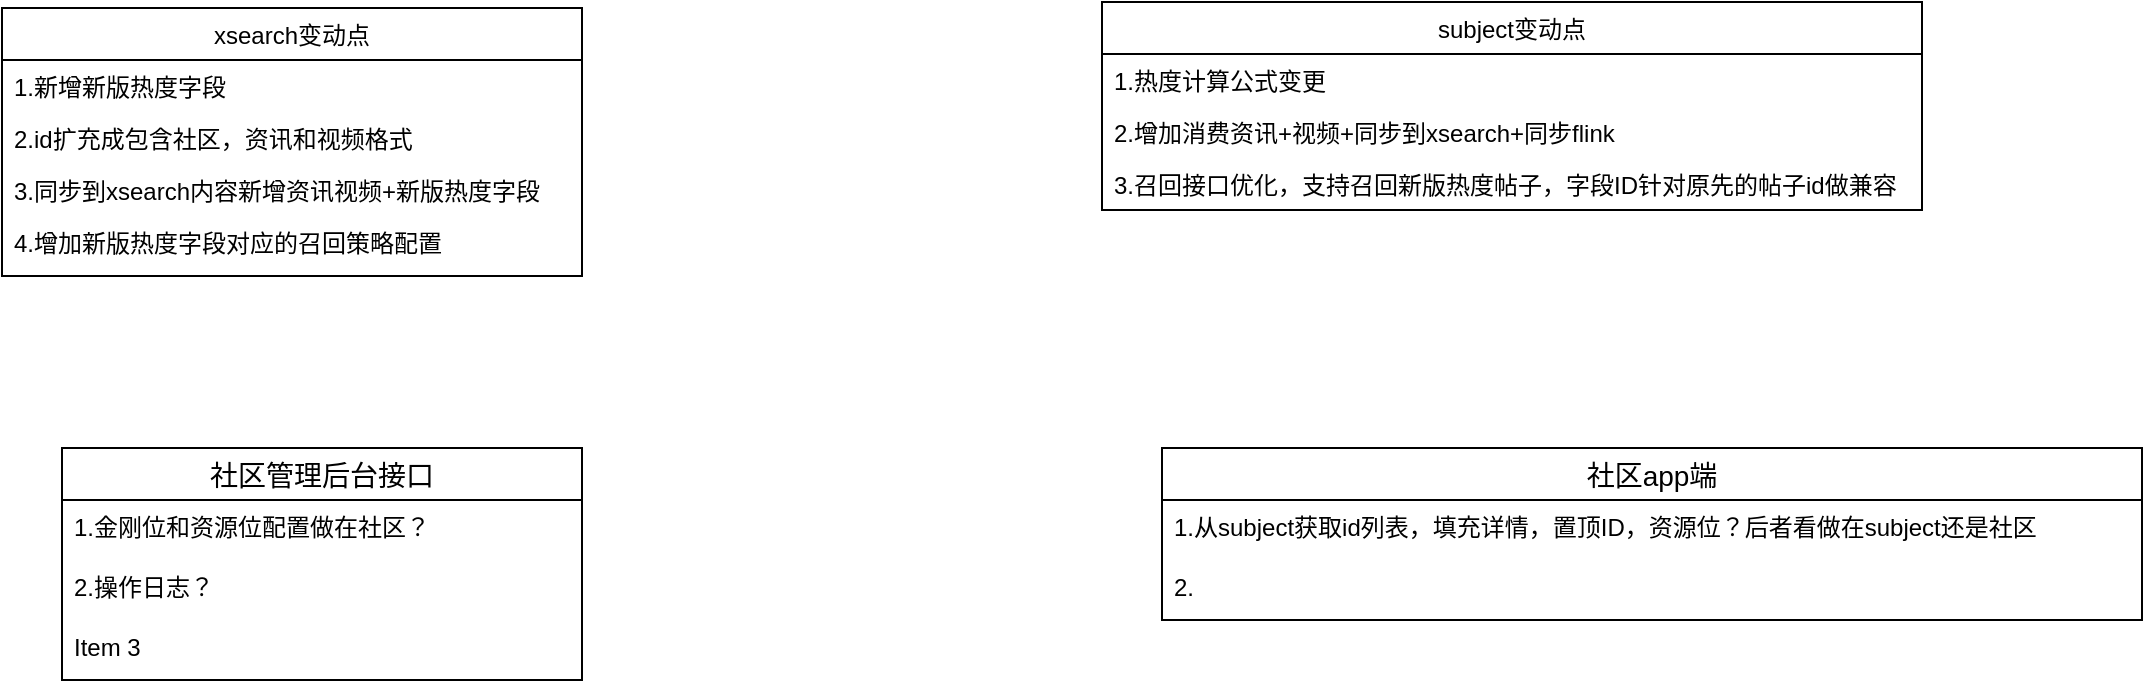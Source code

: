 <mxfile version="15.5.8" type="github">
  <diagram id="_h1MAt-I4YNS_zPpNKs3" name="Page-1">
    <mxGraphModel dx="1422" dy="762" grid="1" gridSize="10" guides="1" tooltips="1" connect="1" arrows="1" fold="1" page="1" pageScale="1" pageWidth="1654" pageHeight="2336" math="0" shadow="0">
      <root>
        <mxCell id="0" />
        <mxCell id="1" parent="0" />
        <mxCell id="PCNpO2fzQAiULQIDNyEv-3" value="xsearch变动点" style="swimlane;fontStyle=0;childLayout=stackLayout;horizontal=1;startSize=26;fillColor=none;horizontalStack=0;resizeParent=1;resizeParentMax=0;resizeLast=0;collapsible=1;marginBottom=0;" vertex="1" parent="1">
          <mxGeometry x="160" y="140" width="290" height="134" as="geometry" />
        </mxCell>
        <mxCell id="PCNpO2fzQAiULQIDNyEv-4" value="1.新增新版热度字段" style="text;strokeColor=none;fillColor=none;align=left;verticalAlign=top;spacingLeft=4;spacingRight=4;overflow=hidden;rotatable=0;points=[[0,0.5],[1,0.5]];portConstraint=eastwest;" vertex="1" parent="PCNpO2fzQAiULQIDNyEv-3">
          <mxGeometry y="26" width="290" height="26" as="geometry" />
        </mxCell>
        <mxCell id="PCNpO2fzQAiULQIDNyEv-5" value="2.id扩充成包含社区，资讯和视频格式" style="text;strokeColor=none;fillColor=none;align=left;verticalAlign=top;spacingLeft=4;spacingRight=4;overflow=hidden;rotatable=0;points=[[0,0.5],[1,0.5]];portConstraint=eastwest;" vertex="1" parent="PCNpO2fzQAiULQIDNyEv-3">
          <mxGeometry y="52" width="290" height="26" as="geometry" />
        </mxCell>
        <mxCell id="PCNpO2fzQAiULQIDNyEv-6" value="3.同步到xsearch内容新增资讯视频+新版热度字段" style="text;strokeColor=none;fillColor=none;align=left;verticalAlign=top;spacingLeft=4;spacingRight=4;overflow=hidden;rotatable=0;points=[[0,0.5],[1,0.5]];portConstraint=eastwest;" vertex="1" parent="PCNpO2fzQAiULQIDNyEv-3">
          <mxGeometry y="78" width="290" height="26" as="geometry" />
        </mxCell>
        <mxCell id="PCNpO2fzQAiULQIDNyEv-11" value="4.增加新版热度字段对应的召回策略配置" style="text;strokeColor=none;fillColor=none;spacingLeft=4;spacingRight=4;overflow=hidden;rotatable=0;points=[[0,0.5],[1,0.5]];portConstraint=eastwest;fontSize=12;" vertex="1" parent="PCNpO2fzQAiULQIDNyEv-3">
          <mxGeometry y="104" width="290" height="30" as="geometry" />
        </mxCell>
        <mxCell id="PCNpO2fzQAiULQIDNyEv-7" value="subject变动点" style="swimlane;fontStyle=0;childLayout=stackLayout;horizontal=1;startSize=26;fillColor=none;horizontalStack=0;resizeParent=1;resizeParentMax=0;resizeLast=0;collapsible=1;marginBottom=0;" vertex="1" parent="1">
          <mxGeometry x="710" y="137" width="410" height="104" as="geometry" />
        </mxCell>
        <mxCell id="PCNpO2fzQAiULQIDNyEv-8" value="1.热度计算公式变更" style="text;strokeColor=none;fillColor=none;align=left;verticalAlign=top;spacingLeft=4;spacingRight=4;overflow=hidden;rotatable=0;points=[[0,0.5],[1,0.5]];portConstraint=eastwest;" vertex="1" parent="PCNpO2fzQAiULQIDNyEv-7">
          <mxGeometry y="26" width="410" height="26" as="geometry" />
        </mxCell>
        <mxCell id="PCNpO2fzQAiULQIDNyEv-9" value="2.增加消费资讯+视频+同步到xsearch+同步flink" style="text;strokeColor=none;fillColor=none;align=left;verticalAlign=top;spacingLeft=4;spacingRight=4;overflow=hidden;rotatable=0;points=[[0,0.5],[1,0.5]];portConstraint=eastwest;" vertex="1" parent="PCNpO2fzQAiULQIDNyEv-7">
          <mxGeometry y="52" width="410" height="26" as="geometry" />
        </mxCell>
        <mxCell id="PCNpO2fzQAiULQIDNyEv-10" value="3.召回接口优化，支持召回新版热度帖子，字段ID针对原先的帖子id做兼容" style="text;strokeColor=none;fillColor=none;align=left;verticalAlign=top;spacingLeft=4;spacingRight=4;overflow=hidden;rotatable=0;points=[[0,0.5],[1,0.5]];portConstraint=eastwest;" vertex="1" parent="PCNpO2fzQAiULQIDNyEv-7">
          <mxGeometry y="78" width="410" height="26" as="geometry" />
        </mxCell>
        <mxCell id="PCNpO2fzQAiULQIDNyEv-12" value="社区管理后台接口" style="swimlane;fontStyle=0;childLayout=stackLayout;horizontal=1;startSize=26;horizontalStack=0;resizeParent=1;resizeParentMax=0;resizeLast=0;collapsible=1;marginBottom=0;align=center;fontSize=14;" vertex="1" parent="1">
          <mxGeometry x="190" y="360" width="260" height="116" as="geometry" />
        </mxCell>
        <mxCell id="PCNpO2fzQAiULQIDNyEv-13" value="1.金刚位和资源位配置做在社区？" style="text;strokeColor=none;fillColor=none;spacingLeft=4;spacingRight=4;overflow=hidden;rotatable=0;points=[[0,0.5],[1,0.5]];portConstraint=eastwest;fontSize=12;" vertex="1" parent="PCNpO2fzQAiULQIDNyEv-12">
          <mxGeometry y="26" width="260" height="30" as="geometry" />
        </mxCell>
        <mxCell id="PCNpO2fzQAiULQIDNyEv-14" value="2.操作日志？" style="text;strokeColor=none;fillColor=none;spacingLeft=4;spacingRight=4;overflow=hidden;rotatable=0;points=[[0,0.5],[1,0.5]];portConstraint=eastwest;fontSize=12;" vertex="1" parent="PCNpO2fzQAiULQIDNyEv-12">
          <mxGeometry y="56" width="260" height="30" as="geometry" />
        </mxCell>
        <mxCell id="PCNpO2fzQAiULQIDNyEv-15" value="Item 3" style="text;strokeColor=none;fillColor=none;spacingLeft=4;spacingRight=4;overflow=hidden;rotatable=0;points=[[0,0.5],[1,0.5]];portConstraint=eastwest;fontSize=12;" vertex="1" parent="PCNpO2fzQAiULQIDNyEv-12">
          <mxGeometry y="86" width="260" height="30" as="geometry" />
        </mxCell>
        <mxCell id="PCNpO2fzQAiULQIDNyEv-16" value="社区app端" style="swimlane;fontStyle=0;childLayout=stackLayout;horizontal=1;startSize=26;horizontalStack=0;resizeParent=1;resizeParentMax=0;resizeLast=0;collapsible=1;marginBottom=0;align=center;fontSize=14;" vertex="1" parent="1">
          <mxGeometry x="740" y="360" width="490" height="86" as="geometry" />
        </mxCell>
        <mxCell id="PCNpO2fzQAiULQIDNyEv-17" value="1.从subject获取id列表，填充详情，置顶ID，资源位？后者看做在subject还是社区" style="text;strokeColor=none;fillColor=none;spacingLeft=4;spacingRight=4;overflow=hidden;rotatable=0;points=[[0,0.5],[1,0.5]];portConstraint=eastwest;fontSize=12;" vertex="1" parent="PCNpO2fzQAiULQIDNyEv-16">
          <mxGeometry y="26" width="490" height="30" as="geometry" />
        </mxCell>
        <mxCell id="PCNpO2fzQAiULQIDNyEv-18" value="2." style="text;strokeColor=none;fillColor=none;spacingLeft=4;spacingRight=4;overflow=hidden;rotatable=0;points=[[0,0.5],[1,0.5]];portConstraint=eastwest;fontSize=12;" vertex="1" parent="PCNpO2fzQAiULQIDNyEv-16">
          <mxGeometry y="56" width="490" height="30" as="geometry" />
        </mxCell>
      </root>
    </mxGraphModel>
  </diagram>
</mxfile>
